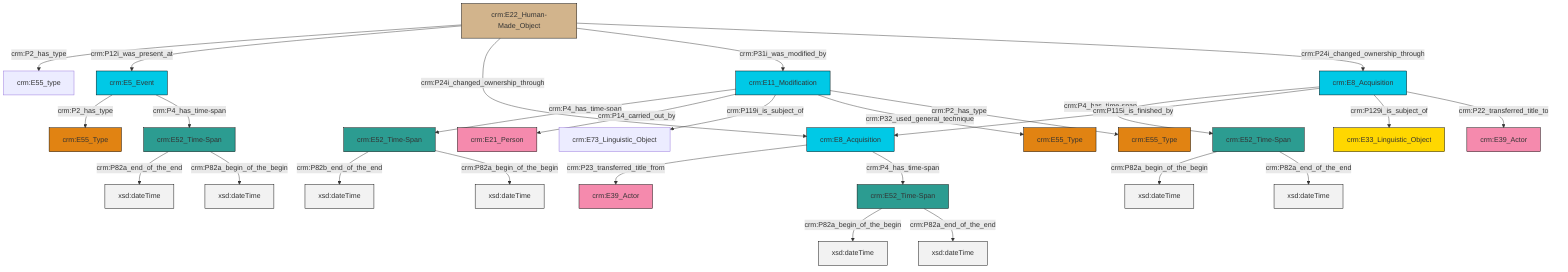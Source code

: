 graph TD
classDef Literal fill:#f2f2f2,stroke:#000000;
classDef CRM_Entity fill:#FFFFFF,stroke:#000000;
classDef Temporal_Entity fill:#00C9E6, stroke:#000000;
classDef Type fill:#E18312, stroke:#000000;
classDef Time-Span fill:#2C9C91, stroke:#000000;
classDef Appellation fill:#FFEB7F, stroke:#000000;
classDef Place fill:#008836, stroke:#000000;
classDef Persistent_Item fill:#B266B2, stroke:#000000;
classDef Conceptual_Object fill:#FFD700, stroke:#000000;
classDef Physical_Thing fill:#D2B48C, stroke:#000000;
classDef Actor fill:#f58aad, stroke:#000000;
classDef PC_Classes fill:#4ce600, stroke:#000000;
classDef Multi fill:#cccccc,stroke:#000000;

2["crm:E22_Human-Made_Object"]:::Physical_Thing -->|crm:P2_has_type| 3["crm:E55_type"]:::Default
4["crm:E52_Time-Span"]:::Time-Span -->|crm:P82a_end_of_the_end| 5[xsd:dateTime]:::Literal
2["crm:E22_Human-Made_Object"]:::Physical_Thing -->|crm:P12i_was_present_at| 8["crm:E5_Event"]:::Temporal_Entity
2["crm:E22_Human-Made_Object"]:::Physical_Thing -->|crm:P24i_changed_ownership_through| 9["crm:E8_Acquisition"]:::Temporal_Entity
0["crm:E52_Time-Span"]:::Time-Span -->|crm:P82a_begin_of_the_begin| 10[xsd:dateTime]:::Literal
11["crm:E11_Modification"]:::Temporal_Entity -->|crm:P4_has_time-span| 12["crm:E52_Time-Span"]:::Time-Span
11["crm:E11_Modification"]:::Temporal_Entity -->|crm:P14_carried_out_by| 6["crm:E21_Person"]:::Actor
16["crm:E52_Time-Span"]:::Time-Span -->|crm:P82a_begin_of_the_begin| 17[xsd:dateTime]:::Literal
2["crm:E22_Human-Made_Object"]:::Physical_Thing -->|crm:P31i_was_modified_by| 11["crm:E11_Modification"]:::Temporal_Entity
11["crm:E11_Modification"]:::Temporal_Entity -->|crm:P119i_is_subject_of| 20["crm:E73_Linguistic_Object"]:::Default
21["crm:E8_Acquisition"]:::Temporal_Entity -->|crm:P4_has_time-span| 16["crm:E52_Time-Span"]:::Time-Span
12["crm:E52_Time-Span"]:::Time-Span -->|crm:P82b_end_of_the_end| 26[xsd:dateTime]:::Literal
4["crm:E52_Time-Span"]:::Time-Span -->|crm:P82a_begin_of_the_begin| 27[xsd:dateTime]:::Literal
16["crm:E52_Time-Span"]:::Time-Span -->|crm:P82a_end_of_the_end| 31[xsd:dateTime]:::Literal
11["crm:E11_Modification"]:::Temporal_Entity -->|crm:P32_used_general_technique| 22["crm:E55_Type"]:::Type
21["crm:E8_Acquisition"]:::Temporal_Entity -->|crm:P115i_is_finished_by| 9["crm:E8_Acquisition"]:::Temporal_Entity
0["crm:E52_Time-Span"]:::Time-Span -->|crm:P82a_end_of_the_end| 35[xsd:dateTime]:::Literal
21["crm:E8_Acquisition"]:::Temporal_Entity -->|crm:P129i_is_subject_of| 14["crm:E33_Linguistic_Object"]:::Conceptual_Object
12["crm:E52_Time-Span"]:::Time-Span -->|crm:P82a_begin_of_the_begin| 39[xsd:dateTime]:::Literal
21["crm:E8_Acquisition"]:::Temporal_Entity -->|crm:P22_transferred_title_to| 40["crm:E39_Actor"]:::Actor
9["crm:E8_Acquisition"]:::Temporal_Entity -->|crm:P23_transferred_title_from| 24["crm:E39_Actor"]:::Actor
8["crm:E5_Event"]:::Temporal_Entity -->|crm:P2_has_type| 36["crm:E55_Type"]:::Type
8["crm:E5_Event"]:::Temporal_Entity -->|crm:P4_has_time-span| 4["crm:E52_Time-Span"]:::Time-Span
9["crm:E8_Acquisition"]:::Temporal_Entity -->|crm:P4_has_time-span| 0["crm:E52_Time-Span"]:::Time-Span
11["crm:E11_Modification"]:::Temporal_Entity -->|crm:P2_has_type| 18["crm:E55_Type"]:::Type
2["crm:E22_Human-Made_Object"]:::Physical_Thing -->|crm:P24i_changed_ownership_through| 21["crm:E8_Acquisition"]:::Temporal_Entity